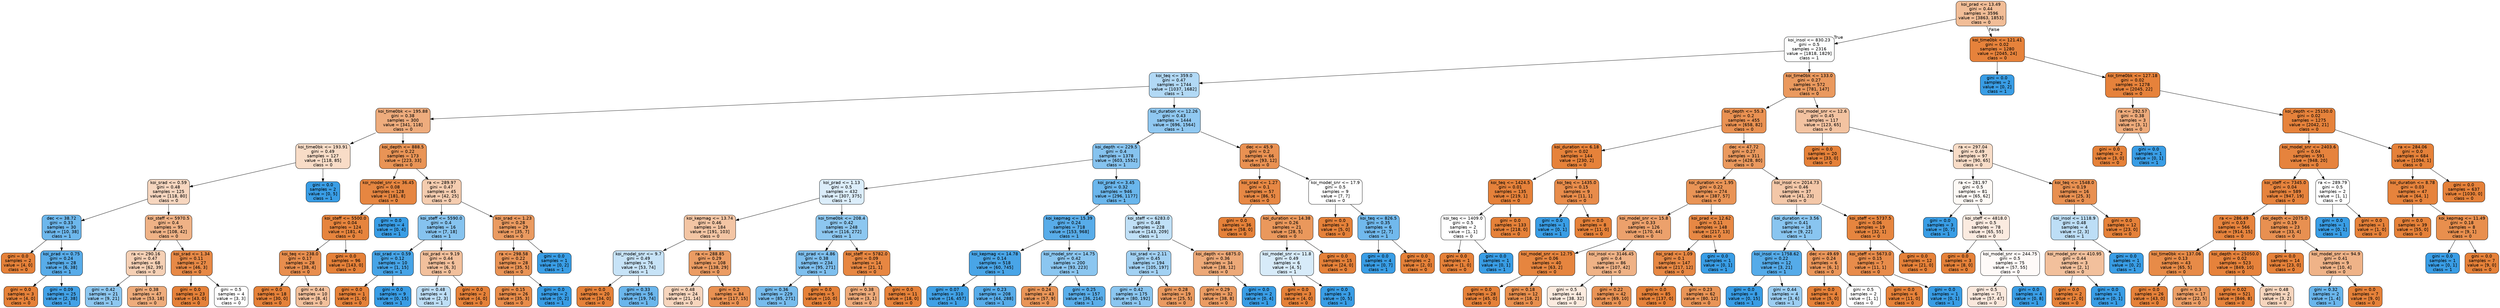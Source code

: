 digraph Tree {
node [shape=box, style="filled, rounded", color="black", fontname=helvetica] ;
edge [fontname=helvetica] ;
0 [label="koi_prad <= 13.49\ngini = 0.44\nsamples = 3596\nvalue = [3863, 1853]\nclass = 0", fillcolor="#e5813985"] ;
1 [label="koi_insol <= 830.23\ngini = 0.5\nsamples = 2316\nvalue = [1818, 1829]\nclass = 1", fillcolor="#399de502"] ;
0 -> 1 [labeldistance=2.5, labelangle=45, headlabel="True"] ;
2 [label="koi_teq <= 359.0\ngini = 0.47\nsamples = 1744\nvalue = [1037, 1682]\nclass = 1", fillcolor="#399de562"] ;
1 -> 2 ;
3 [label="koi_time0bk <= 195.88\ngini = 0.38\nsamples = 300\nvalue = [341, 118]\nclass = 0", fillcolor="#e58139a7"] ;
2 -> 3 ;
4 [label="koi_time0bk <= 193.91\ngini = 0.49\nsamples = 127\nvalue = [118, 85]\nclass = 0", fillcolor="#e5813947"] ;
3 -> 4 ;
5 [label="koi_srad <= 0.59\ngini = 0.48\nsamples = 125\nvalue = [118, 80]\nclass = 0", fillcolor="#e5813952"] ;
4 -> 5 ;
6 [label="dec <= 38.72\ngini = 0.33\nsamples = 30\nvalue = [10, 38]\nclass = 1", fillcolor="#399de5bc"] ;
5 -> 6 ;
7 [label="gini = 0.0\nsamples = 2\nvalue = [4, 0]\nclass = 0", fillcolor="#e58139ff"] ;
6 -> 7 ;
8 [label="koi_prad <= 0.75\ngini = 0.24\nsamples = 28\nvalue = [6, 38]\nclass = 1", fillcolor="#399de5d7"] ;
6 -> 8 ;
9 [label="gini = 0.0\nsamples = 3\nvalue = [4, 0]\nclass = 0", fillcolor="#e58139ff"] ;
8 -> 9 ;
10 [label="gini = 0.09\nsamples = 25\nvalue = [2, 38]\nclass = 1", fillcolor="#399de5f2"] ;
8 -> 10 ;
11 [label="koi_steff <= 5970.5\ngini = 0.4\nsamples = 95\nvalue = [108, 42]\nclass = 0", fillcolor="#e581399c"] ;
5 -> 11 ;
12 [label="ra <= 290.16\ngini = 0.47\nsamples = 68\nvalue = [62, 39]\nclass = 0", fillcolor="#e581395f"] ;
11 -> 12 ;
13 [label="gini = 0.42\nsamples = 21\nvalue = [9, 21]\nclass = 1", fillcolor="#399de592"] ;
12 -> 13 ;
14 [label="gini = 0.38\nsamples = 47\nvalue = [53, 18]\nclass = 0", fillcolor="#e58139a8"] ;
12 -> 14 ;
15 [label="koi_srad <= 1.34\ngini = 0.11\nsamples = 27\nvalue = [46, 3]\nclass = 0", fillcolor="#e58139ee"] ;
11 -> 15 ;
16 [label="gini = 0.0\nsamples = 23\nvalue = [43, 0]\nclass = 0", fillcolor="#e58139ff"] ;
15 -> 16 ;
17 [label="gini = 0.5\nsamples = 4\nvalue = [3, 3]\nclass = 0", fillcolor="#e5813900"] ;
15 -> 17 ;
18 [label="gini = 0.0\nsamples = 2\nvalue = [0, 5]\nclass = 1", fillcolor="#399de5ff"] ;
4 -> 18 ;
19 [label="koi_depth <= 888.5\ngini = 0.22\nsamples = 173\nvalue = [223, 33]\nclass = 0", fillcolor="#e58139d9"] ;
3 -> 19 ;
20 [label="koi_model_snr <= 36.45\ngini = 0.08\nsamples = 128\nvalue = [181, 8]\nclass = 0", fillcolor="#e58139f4"] ;
19 -> 20 ;
21 [label="koi_steff <= 5500.0\ngini = 0.04\nsamples = 124\nvalue = [181, 4]\nclass = 0", fillcolor="#e58139f9"] ;
20 -> 21 ;
22 [label="koi_teq <= 238.0\ngini = 0.17\nsamples = 28\nvalue = [38, 4]\nclass = 0", fillcolor="#e58139e4"] ;
21 -> 22 ;
23 [label="gini = 0.0\nsamples = 18\nvalue = [30, 0]\nclass = 0", fillcolor="#e58139ff"] ;
22 -> 23 ;
24 [label="gini = 0.44\nsamples = 10\nvalue = [8, 4]\nclass = 0", fillcolor="#e581397f"] ;
22 -> 24 ;
25 [label="gini = 0.0\nsamples = 96\nvalue = [143, 0]\nclass = 0", fillcolor="#e58139ff"] ;
21 -> 25 ;
26 [label="gini = 0.0\nsamples = 4\nvalue = [0, 4]\nclass = 1", fillcolor="#399de5ff"] ;
20 -> 26 ;
27 [label="ra <= 289.97\ngini = 0.47\nsamples = 45\nvalue = [42, 25]\nclass = 0", fillcolor="#e5813967"] ;
19 -> 27 ;
28 [label="koi_steff <= 5590.0\ngini = 0.4\nsamples = 16\nvalue = [7, 18]\nclass = 1", fillcolor="#399de59c"] ;
27 -> 28 ;
29 [label="koi_srad <= 0.59\ngini = 0.12\nsamples = 10\nvalue = [1, 15]\nclass = 1", fillcolor="#399de5ee"] ;
28 -> 29 ;
30 [label="gini = 0.0\nsamples = 1\nvalue = [1, 0]\nclass = 0", fillcolor="#e58139ff"] ;
29 -> 30 ;
31 [label="gini = 0.0\nsamples = 9\nvalue = [0, 15]\nclass = 1", fillcolor="#399de5ff"] ;
29 -> 31 ;
32 [label="koi_prad <= 9.19\ngini = 0.44\nsamples = 6\nvalue = [6, 3]\nclass = 0", fillcolor="#e581397f"] ;
28 -> 32 ;
33 [label="gini = 0.48\nsamples = 4\nvalue = [2, 3]\nclass = 1", fillcolor="#399de555"] ;
32 -> 33 ;
34 [label="gini = 0.0\nsamples = 2\nvalue = [4, 0]\nclass = 0", fillcolor="#e58139ff"] ;
32 -> 34 ;
35 [label="koi_srad <= 1.23\ngini = 0.28\nsamples = 29\nvalue = [35, 7]\nclass = 0", fillcolor="#e58139cc"] ;
27 -> 35 ;
36 [label="ra <= 298.58\ngini = 0.22\nsamples = 28\nvalue = [35, 5]\nclass = 0", fillcolor="#e58139db"] ;
35 -> 36 ;
37 [label="gini = 0.15\nsamples = 26\nvalue = [35, 3]\nclass = 0", fillcolor="#e58139e9"] ;
36 -> 37 ;
38 [label="gini = 0.0\nsamples = 2\nvalue = [0, 2]\nclass = 1", fillcolor="#399de5ff"] ;
36 -> 38 ;
39 [label="gini = 0.0\nsamples = 1\nvalue = [0, 2]\nclass = 1", fillcolor="#399de5ff"] ;
35 -> 39 ;
40 [label="koi_duration <= 12.26\ngini = 0.43\nsamples = 1444\nvalue = [696, 1564]\nclass = 1", fillcolor="#399de58e"] ;
2 -> 40 ;
41 [label="koi_depth <= 229.5\ngini = 0.4\nsamples = 1378\nvalue = [603, 1552]\nclass = 1", fillcolor="#399de59c"] ;
40 -> 41 ;
42 [label="koi_prad <= 1.13\ngini = 0.5\nsamples = 432\nvalue = [307, 375]\nclass = 1", fillcolor="#399de52e"] ;
41 -> 42 ;
43 [label="koi_kepmag <= 13.74\ngini = 0.46\nsamples = 184\nvalue = [191, 103]\nclass = 0", fillcolor="#e5813975"] ;
42 -> 43 ;
44 [label="koi_model_snr <= 9.7\ngini = 0.49\nsamples = 76\nvalue = [53, 74]\nclass = 1", fillcolor="#399de548"] ;
43 -> 44 ;
45 [label="gini = 0.0\nsamples = 20\nvalue = [34, 0]\nclass = 0", fillcolor="#e58139ff"] ;
44 -> 45 ;
46 [label="gini = 0.33\nsamples = 56\nvalue = [19, 74]\nclass = 1", fillcolor="#399de5be"] ;
44 -> 46 ;
47 [label="ra <= 288.85\ngini = 0.29\nsamples = 108\nvalue = [138, 29]\nclass = 0", fillcolor="#e58139c9"] ;
43 -> 47 ;
48 [label="gini = 0.48\nsamples = 24\nvalue = [21, 14]\nclass = 0", fillcolor="#e5813955"] ;
47 -> 48 ;
49 [label="gini = 0.2\nsamples = 84\nvalue = [117, 15]\nclass = 0", fillcolor="#e58139de"] ;
47 -> 49 ;
50 [label="koi_time0bk <= 208.4\ngini = 0.42\nsamples = 248\nvalue = [116, 272]\nclass = 1", fillcolor="#399de592"] ;
42 -> 50 ;
51 [label="koi_prad <= 4.86\ngini = 0.38\nsamples = 234\nvalue = [95, 271]\nclass = 1", fillcolor="#399de5a6"] ;
50 -> 51 ;
52 [label="gini = 0.36\nsamples = 229\nvalue = [85, 271]\nclass = 1", fillcolor="#399de5af"] ;
51 -> 52 ;
53 [label="gini = 0.0\nsamples = 5\nvalue = [10, 0]\nclass = 0", fillcolor="#e58139ff"] ;
51 -> 53 ;
54 [label="koi_steff <= 5782.0\ngini = 0.09\nsamples = 14\nvalue = [21, 1]\nclass = 0", fillcolor="#e58139f3"] ;
50 -> 54 ;
55 [label="gini = 0.38\nsamples = 3\nvalue = [3, 1]\nclass = 0", fillcolor="#e58139aa"] ;
54 -> 55 ;
56 [label="gini = 0.0\nsamples = 11\nvalue = [18, 0]\nclass = 0", fillcolor="#e58139ff"] ;
54 -> 56 ;
57 [label="koi_prad <= 3.45\ngini = 0.32\nsamples = 946\nvalue = [296, 1177]\nclass = 1", fillcolor="#399de5bf"] ;
41 -> 57 ;
58 [label="koi_kepmag <= 15.39\ngini = 0.24\nsamples = 718\nvalue = [153, 968]\nclass = 1", fillcolor="#399de5d7"] ;
57 -> 58 ;
59 [label="koi_kepmag <= 14.78\ngini = 0.14\nsamples = 518\nvalue = [60, 745]\nclass = 1", fillcolor="#399de5ea"] ;
58 -> 59 ;
60 [label="gini = 0.07\nsamples = 310\nvalue = [16, 457]\nclass = 1", fillcolor="#399de5f6"] ;
59 -> 60 ;
61 [label="gini = 0.23\nsamples = 208\nvalue = [44, 288]\nclass = 1", fillcolor="#399de5d8"] ;
59 -> 61 ;
62 [label="koi_model_snr <= 14.75\ngini = 0.42\nsamples = 200\nvalue = [93, 223]\nclass = 1", fillcolor="#399de595"] ;
58 -> 62 ;
63 [label="gini = 0.24\nsamples = 43\nvalue = [57, 9]\nclass = 0", fillcolor="#e58139d7"] ;
62 -> 63 ;
64 [label="gini = 0.25\nsamples = 157\nvalue = [36, 214]\nclass = 1", fillcolor="#399de5d4"] ;
62 -> 64 ;
65 [label="koi_steff <= 6283.0\ngini = 0.48\nsamples = 228\nvalue = [143, 209]\nclass = 1", fillcolor="#399de551"] ;
57 -> 65 ;
66 [label="koi_srad <= 2.11\ngini = 0.45\nsamples = 194\nvalue = [105, 197]\nclass = 1", fillcolor="#399de577"] ;
65 -> 66 ;
67 [label="gini = 0.42\nsamples = 175\nvalue = [80, 192]\nclass = 1", fillcolor="#399de595"] ;
66 -> 67 ;
68 [label="gini = 0.28\nsamples = 19\nvalue = [25, 5]\nclass = 0", fillcolor="#e58139cc"] ;
66 -> 68 ;
69 [label="koi_depth <= 6875.0\ngini = 0.36\nsamples = 34\nvalue = [38, 12]\nclass = 0", fillcolor="#e58139ae"] ;
65 -> 69 ;
70 [label="gini = 0.29\nsamples = 32\nvalue = [38, 8]\nclass = 0", fillcolor="#e58139c9"] ;
69 -> 70 ;
71 [label="gini = 0.0\nsamples = 2\nvalue = [0, 4]\nclass = 1", fillcolor="#399de5ff"] ;
69 -> 71 ;
72 [label="dec <= 45.9\ngini = 0.2\nsamples = 66\nvalue = [93, 12]\nclass = 0", fillcolor="#e58139de"] ;
40 -> 72 ;
73 [label="koi_srad <= 1.27\ngini = 0.1\nsamples = 57\nvalue = [86, 5]\nclass = 0", fillcolor="#e58139f0"] ;
72 -> 73 ;
74 [label="gini = 0.0\nsamples = 36\nvalue = [58, 0]\nclass = 0", fillcolor="#e58139ff"] ;
73 -> 74 ;
75 [label="koi_duration <= 14.38\ngini = 0.26\nsamples = 21\nvalue = [28, 5]\nclass = 0", fillcolor="#e58139d1"] ;
73 -> 75 ;
76 [label="koi_model_snr <= 11.8\ngini = 0.49\nsamples = 6\nvalue = [4, 5]\nclass = 1", fillcolor="#399de533"] ;
75 -> 76 ;
77 [label="gini = 0.0\nsamples = 3\nvalue = [4, 0]\nclass = 0", fillcolor="#e58139ff"] ;
76 -> 77 ;
78 [label="gini = 0.0\nsamples = 3\nvalue = [0, 5]\nclass = 1", fillcolor="#399de5ff"] ;
76 -> 78 ;
79 [label="gini = 0.0\nsamples = 15\nvalue = [24, 0]\nclass = 0", fillcolor="#e58139ff"] ;
75 -> 79 ;
80 [label="koi_model_snr <= 17.9\ngini = 0.5\nsamples = 9\nvalue = [7, 7]\nclass = 0", fillcolor="#e5813900"] ;
72 -> 80 ;
81 [label="gini = 0.0\nsamples = 3\nvalue = [5, 0]\nclass = 0", fillcolor="#e58139ff"] ;
80 -> 81 ;
82 [label="koi_teq <= 826.5\ngini = 0.35\nsamples = 6\nvalue = [2, 7]\nclass = 1", fillcolor="#399de5b6"] ;
80 -> 82 ;
83 [label="gini = 0.0\nsamples = 4\nvalue = [0, 7]\nclass = 1", fillcolor="#399de5ff"] ;
82 -> 83 ;
84 [label="gini = 0.0\nsamples = 2\nvalue = [2, 0]\nclass = 0", fillcolor="#e58139ff"] ;
82 -> 84 ;
85 [label="koi_time0bk <= 133.0\ngini = 0.27\nsamples = 572\nvalue = [781, 147]\nclass = 0", fillcolor="#e58139cf"] ;
1 -> 85 ;
86 [label="koi_depth <= 55.3\ngini = 0.2\nsamples = 455\nvalue = [658, 82]\nclass = 0", fillcolor="#e58139df"] ;
85 -> 86 ;
87 [label="koi_duration <= 6.18\ngini = 0.02\nsamples = 144\nvalue = [230, 2]\nclass = 0", fillcolor="#e58139fd"] ;
86 -> 87 ;
88 [label="koi_teq <= 1424.5\ngini = 0.01\nsamples = 135\nvalue = [219, 1]\nclass = 0", fillcolor="#e58139fe"] ;
87 -> 88 ;
89 [label="koi_teq <= 1409.0\ngini = 0.5\nsamples = 2\nvalue = [1, 1]\nclass = 0", fillcolor="#e5813900"] ;
88 -> 89 ;
90 [label="gini = 0.0\nsamples = 1\nvalue = [1, 0]\nclass = 0", fillcolor="#e58139ff"] ;
89 -> 90 ;
91 [label="gini = 0.0\nsamples = 1\nvalue = [0, 1]\nclass = 1", fillcolor="#399de5ff"] ;
89 -> 91 ;
92 [label="gini = 0.0\nsamples = 133\nvalue = [218, 0]\nclass = 0", fillcolor="#e58139ff"] ;
88 -> 92 ;
93 [label="koi_teq <= 1435.0\ngini = 0.15\nsamples = 9\nvalue = [11, 1]\nclass = 0", fillcolor="#e58139e8"] ;
87 -> 93 ;
94 [label="gini = 0.0\nsamples = 1\nvalue = [0, 1]\nclass = 1", fillcolor="#399de5ff"] ;
93 -> 94 ;
95 [label="gini = 0.0\nsamples = 8\nvalue = [11, 0]\nclass = 0", fillcolor="#e58139ff"] ;
93 -> 95 ;
96 [label="dec <= 47.72\ngini = 0.27\nsamples = 311\nvalue = [428, 80]\nclass = 0", fillcolor="#e58139cf"] ;
86 -> 96 ;
97 [label="koi_duration <= 1.95\ngini = 0.22\nsamples = 274\nvalue = [387, 57]\nclass = 0", fillcolor="#e58139d9"] ;
96 -> 97 ;
98 [label="koi_model_snr <= 15.8\ngini = 0.33\nsamples = 126\nvalue = [170, 44]\nclass = 0", fillcolor="#e58139bd"] ;
97 -> 98 ;
99 [label="koi_model_snr <= 12.75\ngini = 0.06\nsamples = 40\nvalue = [63, 2]\nclass = 0", fillcolor="#e58139f7"] ;
98 -> 99 ;
100 [label="gini = 0.0\nsamples = 28\nvalue = [45, 0]\nclass = 0", fillcolor="#e58139ff"] ;
99 -> 100 ;
101 [label="gini = 0.18\nsamples = 12\nvalue = [18, 2]\nclass = 0", fillcolor="#e58139e3"] ;
99 -> 101 ;
102 [label="koi_insol <= 3146.45\ngini = 0.4\nsamples = 86\nvalue = [107, 42]\nclass = 0", fillcolor="#e581399b"] ;
98 -> 102 ;
103 [label="gini = 0.5\nsamples = 44\nvalue = [38, 32]\nclass = 0", fillcolor="#e5813928"] ;
102 -> 103 ;
104 [label="gini = 0.22\nsamples = 42\nvalue = [69, 10]\nclass = 0", fillcolor="#e58139da"] ;
102 -> 104 ;
105 [label="koi_prad <= 12.62\ngini = 0.11\nsamples = 148\nvalue = [217, 13]\nclass = 0", fillcolor="#e58139f0"] ;
97 -> 105 ;
106 [label="koi_srad <= 1.09\ngini = 0.1\nsamples = 147\nvalue = [217, 12]\nclass = 0", fillcolor="#e58139f1"] ;
105 -> 106 ;
107 [label="gini = 0.0\nsamples = 85\nvalue = [137, 0]\nclass = 0", fillcolor="#e58139ff"] ;
106 -> 107 ;
108 [label="gini = 0.23\nsamples = 62\nvalue = [80, 12]\nclass = 0", fillcolor="#e58139d9"] ;
106 -> 108 ;
109 [label="gini = 0.0\nsamples = 1\nvalue = [0, 1]\nclass = 1", fillcolor="#399de5ff"] ;
105 -> 109 ;
110 [label="koi_insol <= 2014.73\ngini = 0.46\nsamples = 37\nvalue = [41, 23]\nclass = 0", fillcolor="#e5813970"] ;
96 -> 110 ;
111 [label="koi_duration <= 3.56\ngini = 0.41\nsamples = 18\nvalue = [9, 22]\nclass = 1", fillcolor="#399de597"] ;
110 -> 111 ;
112 [label="koi_insol <= 1758.62\ngini = 0.22\nsamples = 12\nvalue = [3, 21]\nclass = 1", fillcolor="#399de5db"] ;
111 -> 112 ;
113 [label="gini = 0.0\nsamples = 8\nvalue = [0, 15]\nclass = 1", fillcolor="#399de5ff"] ;
112 -> 113 ;
114 [label="gini = 0.44\nsamples = 4\nvalue = [3, 6]\nclass = 1", fillcolor="#399de57f"] ;
112 -> 114 ;
115 [label="dec <= 49.69\ngini = 0.24\nsamples = 6\nvalue = [6, 1]\nclass = 0", fillcolor="#e58139d4"] ;
111 -> 115 ;
116 [label="gini = 0.0\nsamples = 4\nvalue = [5, 0]\nclass = 0", fillcolor="#e58139ff"] ;
115 -> 116 ;
117 [label="gini = 0.5\nsamples = 2\nvalue = [1, 1]\nclass = 0", fillcolor="#e5813900"] ;
115 -> 117 ;
118 [label="koi_steff <= 5737.5\ngini = 0.06\nsamples = 19\nvalue = [32, 1]\nclass = 0", fillcolor="#e58139f7"] ;
110 -> 118 ;
119 [label="koi_steff <= 5673.0\ngini = 0.15\nsamples = 7\nvalue = [11, 1]\nclass = 0", fillcolor="#e58139e8"] ;
118 -> 119 ;
120 [label="gini = 0.0\nsamples = 6\nvalue = [11, 0]\nclass = 0", fillcolor="#e58139ff"] ;
119 -> 120 ;
121 [label="gini = 0.0\nsamples = 1\nvalue = [0, 1]\nclass = 1", fillcolor="#399de5ff"] ;
119 -> 121 ;
122 [label="gini = 0.0\nsamples = 12\nvalue = [21, 0]\nclass = 0", fillcolor="#e58139ff"] ;
118 -> 122 ;
123 [label="koi_model_snr <= 12.6\ngini = 0.45\nsamples = 117\nvalue = [123, 65]\nclass = 0", fillcolor="#e5813978"] ;
85 -> 123 ;
124 [label="gini = 0.0\nsamples = 20\nvalue = [33, 0]\nclass = 0", fillcolor="#e58139ff"] ;
123 -> 124 ;
125 [label="ra <= 297.04\ngini = 0.49\nsamples = 97\nvalue = [90, 65]\nclass = 0", fillcolor="#e5813947"] ;
123 -> 125 ;
126 [label="ra <= 281.97\ngini = 0.5\nsamples = 81\nvalue = [65, 62]\nclass = 0", fillcolor="#e581390c"] ;
125 -> 126 ;
127 [label="gini = 0.0\nsamples = 3\nvalue = [0, 7]\nclass = 1", fillcolor="#399de5ff"] ;
126 -> 127 ;
128 [label="koi_steff <= 4818.0\ngini = 0.5\nsamples = 78\nvalue = [65, 55]\nclass = 0", fillcolor="#e5813927"] ;
126 -> 128 ;
129 [label="gini = 0.0\nsamples = 3\nvalue = [8, 0]\nclass = 0", fillcolor="#e58139ff"] ;
128 -> 129 ;
130 [label="koi_model_snr <= 244.75\ngini = 0.5\nsamples = 75\nvalue = [57, 55]\nclass = 0", fillcolor="#e5813909"] ;
128 -> 130 ;
131 [label="gini = 0.5\nsamples = 71\nvalue = [57, 47]\nclass = 0", fillcolor="#e581392d"] ;
130 -> 131 ;
132 [label="gini = 0.0\nsamples = 4\nvalue = [0, 8]\nclass = 1", fillcolor="#399de5ff"] ;
130 -> 132 ;
133 [label="koi_teq <= 1548.0\ngini = 0.19\nsamples = 16\nvalue = [25, 3]\nclass = 0", fillcolor="#e58139e0"] ;
125 -> 133 ;
134 [label="koi_insol <= 1118.9\ngini = 0.48\nsamples = 4\nvalue = [2, 3]\nclass = 1", fillcolor="#399de555"] ;
133 -> 134 ;
135 [label="koi_model_snr <= 410.95\ngini = 0.44\nsamples = 3\nvalue = [2, 1]\nclass = 0", fillcolor="#e581397f"] ;
134 -> 135 ;
136 [label="gini = 0.0\nsamples = 2\nvalue = [2, 0]\nclass = 0", fillcolor="#e58139ff"] ;
135 -> 136 ;
137 [label="gini = 0.0\nsamples = 1\nvalue = [0, 1]\nclass = 1", fillcolor="#399de5ff"] ;
135 -> 137 ;
138 [label="gini = 0.0\nsamples = 1\nvalue = [0, 2]\nclass = 1", fillcolor="#399de5ff"] ;
134 -> 138 ;
139 [label="gini = 0.0\nsamples = 12\nvalue = [23, 0]\nclass = 0", fillcolor="#e58139ff"] ;
133 -> 139 ;
140 [label="koi_time0bk <= 121.41\ngini = 0.02\nsamples = 1280\nvalue = [2045, 24]\nclass = 0", fillcolor="#e58139fc"] ;
0 -> 140 [labeldistance=2.5, labelangle=-45, headlabel="False"] ;
141 [label="gini = 0.0\nsamples = 2\nvalue = [0, 2]\nclass = 1", fillcolor="#399de5ff"] ;
140 -> 141 ;
142 [label="koi_time0bk <= 127.18\ngini = 0.02\nsamples = 1278\nvalue = [2045, 22]\nclass = 0", fillcolor="#e58139fc"] ;
140 -> 142 ;
143 [label="ra <= 292.57\ngini = 0.38\nsamples = 3\nvalue = [3, 1]\nclass = 0", fillcolor="#e58139aa"] ;
142 -> 143 ;
144 [label="gini = 0.0\nsamples = 2\nvalue = [3, 0]\nclass = 0", fillcolor="#e58139ff"] ;
143 -> 144 ;
145 [label="gini = 0.0\nsamples = 1\nvalue = [0, 1]\nclass = 1", fillcolor="#399de5ff"] ;
143 -> 145 ;
146 [label="koi_depth <= 25150.0\ngini = 0.02\nsamples = 1275\nvalue = [2042, 21]\nclass = 0", fillcolor="#e58139fc"] ;
142 -> 146 ;
147 [label="koi_model_snr <= 2403.6\ngini = 0.04\nsamples = 591\nvalue = [948, 20]\nclass = 0", fillcolor="#e58139fa"] ;
146 -> 147 ;
148 [label="koi_steff <= 7345.0\ngini = 0.04\nsamples = 589\nvalue = [947, 19]\nclass = 0", fillcolor="#e58139fa"] ;
147 -> 148 ;
149 [label="ra <= 286.49\ngini = 0.03\nsamples = 566\nvalue = [914, 15]\nclass = 0", fillcolor="#e58139fb"] ;
148 -> 149 ;
150 [label="koi_time0bk <= 137.06\ngini = 0.13\nsamples = 43\nvalue = [65, 5]\nclass = 0", fillcolor="#e58139eb"] ;
149 -> 150 ;
151 [label="gini = 0.0\nsamples = 26\nvalue = [43, 0]\nclass = 0", fillcolor="#e58139ff"] ;
150 -> 151 ;
152 [label="gini = 0.3\nsamples = 17\nvalue = [22, 5]\nclass = 0", fillcolor="#e58139c5"] ;
150 -> 152 ;
153 [label="koi_depth <= 25050.0\ngini = 0.02\nsamples = 523\nvalue = [849, 10]\nclass = 0", fillcolor="#e58139fc"] ;
149 -> 153 ;
154 [label="gini = 0.02\nsamples = 521\nvalue = [846, 8]\nclass = 0", fillcolor="#e58139fd"] ;
153 -> 154 ;
155 [label="gini = 0.48\nsamples = 2\nvalue = [3, 2]\nclass = 0", fillcolor="#e5813955"] ;
153 -> 155 ;
156 [label="koi_depth <= 2075.0\ngini = 0.19\nsamples = 23\nvalue = [33, 4]\nclass = 0", fillcolor="#e58139e0"] ;
148 -> 156 ;
157 [label="gini = 0.0\nsamples = 14\nvalue = [23, 0]\nclass = 0", fillcolor="#e58139ff"] ;
156 -> 157 ;
158 [label="koi_model_snr <= 94.9\ngini = 0.41\nsamples = 9\nvalue = [10, 4]\nclass = 0", fillcolor="#e5813999"] ;
156 -> 158 ;
159 [label="gini = 0.32\nsamples = 2\nvalue = [1, 4]\nclass = 1", fillcolor="#399de5bf"] ;
158 -> 159 ;
160 [label="gini = 0.0\nsamples = 7\nvalue = [9, 0]\nclass = 0", fillcolor="#e58139ff"] ;
158 -> 160 ;
161 [label="ra <= 289.79\ngini = 0.5\nsamples = 2\nvalue = [1, 1]\nclass = 0", fillcolor="#e5813900"] ;
147 -> 161 ;
162 [label="gini = 0.0\nsamples = 1\nvalue = [0, 1]\nclass = 1", fillcolor="#399de5ff"] ;
161 -> 162 ;
163 [label="gini = 0.0\nsamples = 1\nvalue = [1, 0]\nclass = 0", fillcolor="#e58139ff"] ;
161 -> 163 ;
164 [label="ra <= 284.06\ngini = 0.0\nsamples = 684\nvalue = [1094, 1]\nclass = 0", fillcolor="#e58139ff"] ;
146 -> 164 ;
165 [label="koi_duration <= 8.78\ngini = 0.03\nsamples = 47\nvalue = [64, 1]\nclass = 0", fillcolor="#e58139fb"] ;
164 -> 165 ;
166 [label="gini = 0.0\nsamples = 39\nvalue = [55, 0]\nclass = 0", fillcolor="#e58139ff"] ;
165 -> 166 ;
167 [label="koi_kepmag <= 11.49\ngini = 0.18\nsamples = 8\nvalue = [9, 1]\nclass = 0", fillcolor="#e58139e3"] ;
165 -> 167 ;
168 [label="gini = 0.0\nsamples = 1\nvalue = [0, 1]\nclass = 1", fillcolor="#399de5ff"] ;
167 -> 168 ;
169 [label="gini = 0.0\nsamples = 7\nvalue = [9, 0]\nclass = 0", fillcolor="#e58139ff"] ;
167 -> 169 ;
170 [label="gini = 0.0\nsamples = 637\nvalue = [1030, 0]\nclass = 0", fillcolor="#e58139ff"] ;
164 -> 170 ;
}